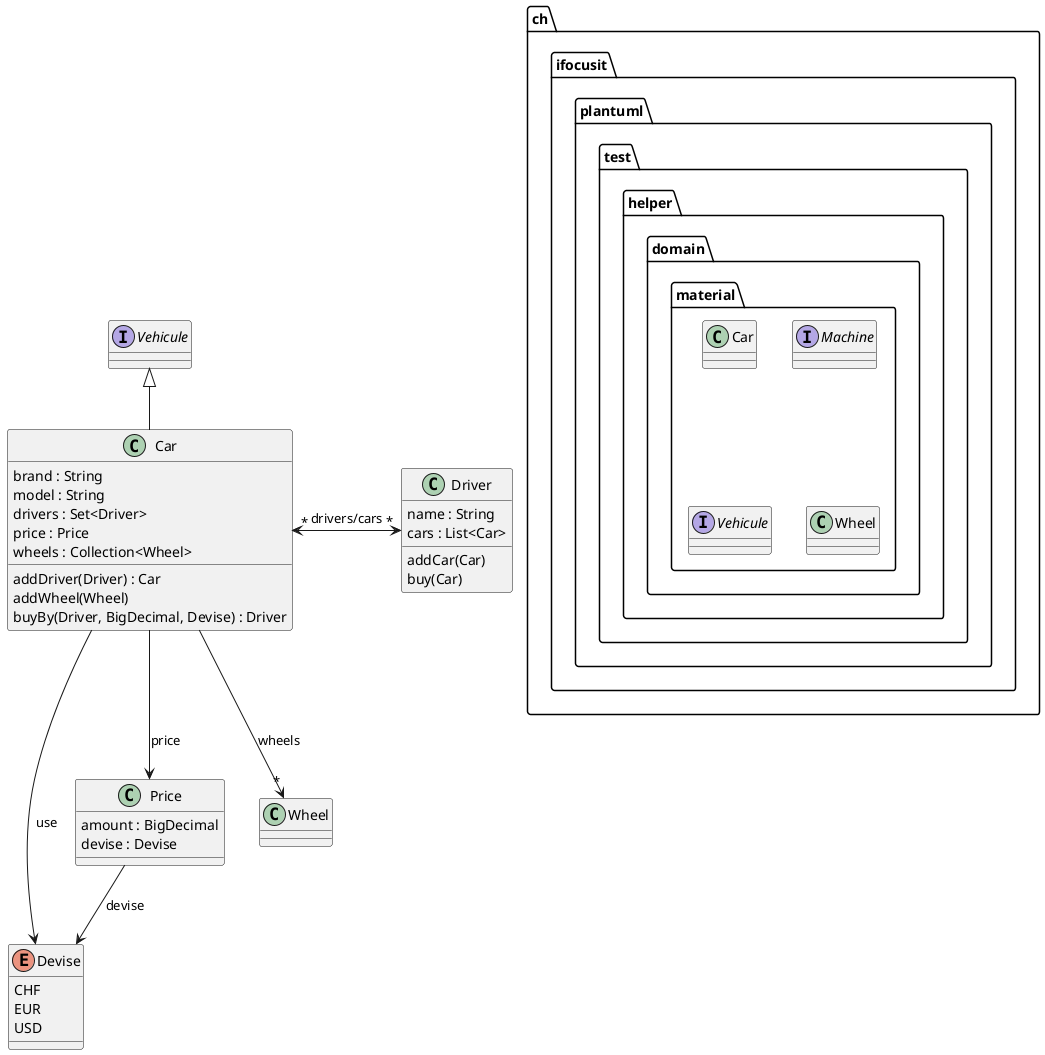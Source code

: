 @startuml

package ch.ifocusit.plantuml.test.helper.domain.material <<Folder>> {
  class "Car"
  interface "Machine"
  interface "Vehicule"
  class "Wheel"
}

class "Car" {
  brand : String
  model : String
  drivers : Set<Driver>
  price : Price
  wheels : Collection<Wheel>
  addDriver(Driver) : Car
  addWheel(Wheel)
  buyBy(Driver, BigDecimal, Devise) : Driver
}

enum "Devise" {
  CHF
  EUR
  USD
}

class "Driver" {
  name : String
  cars : List<Car>
  addCar(Car)
  buy(Car)
}

class "Price" {
  amount : BigDecimal
  devise : Devise
}

interface "Vehicule"

class "Wheel"

"Car" --> "Devise" : use
"Car" "*" <-> "*" "Driver" : drivers/cars
"Car" --> "Price" : price
"Car" --> "*" "Wheel" : wheels
"Price" --> "Devise" : devise
"Vehicule" <|-- "Car"

@enduml